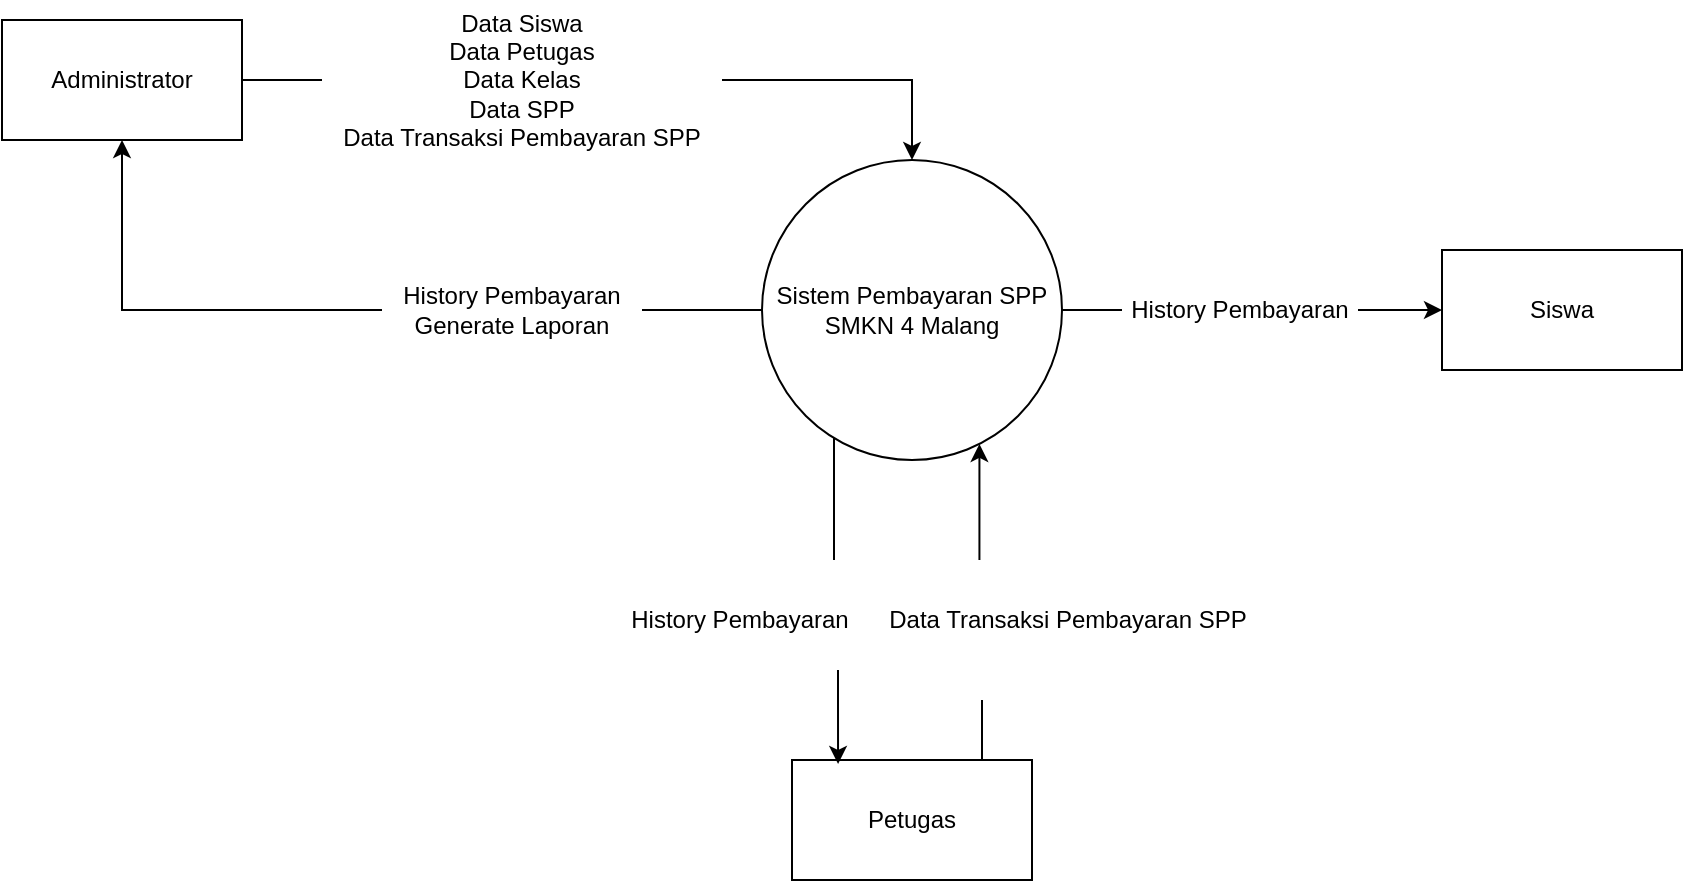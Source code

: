 <mxfile version="21.0.10" type="github" pages="2">
  <diagram name="Page-1" id="aWmGBpmbjGWaQkvG-G19">
    <mxGraphModel dx="839" dy="470" grid="1" gridSize="10" guides="1" tooltips="1" connect="1" arrows="1" fold="1" page="1" pageScale="1" pageWidth="2339" pageHeight="3300" math="0" shadow="0">
      <root>
        <mxCell id="0" />
        <mxCell id="1" parent="0" />
        <mxCell id="6AP-62rjjls2sSM1lPG6-1" value="&lt;div&gt;Administrator&lt;/div&gt;" style="rounded=0;whiteSpace=wrap;html=1;" vertex="1" parent="1">
          <mxGeometry x="10" y="60" width="120" height="60" as="geometry" />
        </mxCell>
        <mxCell id="6AP-62rjjls2sSM1lPG6-2" value="Petugas" style="rounded=0;whiteSpace=wrap;html=1;" vertex="1" parent="1">
          <mxGeometry x="405" y="430" width="120" height="60" as="geometry" />
        </mxCell>
        <mxCell id="6AP-62rjjls2sSM1lPG6-3" value="Siswa" style="rounded=0;whiteSpace=wrap;html=1;" vertex="1" parent="1">
          <mxGeometry x="730" y="175" width="120" height="60" as="geometry" />
        </mxCell>
        <mxCell id="6AP-62rjjls2sSM1lPG6-9" style="edgeStyle=orthogonalEdgeStyle;rounded=0;orthogonalLoop=1;jettySize=auto;html=1;" edge="1" parent="1" source="6AP-62rjjls2sSM1lPG6-10" target="6AP-62rjjls2sSM1lPG6-1">
          <mxGeometry relative="1" as="geometry">
            <Array as="points" />
          </mxGeometry>
        </mxCell>
        <mxCell id="6AP-62rjjls2sSM1lPG6-4" value="&lt;div&gt;Sistem Pembayaran SPP SMKN 4 Malang&lt;br&gt;&lt;/div&gt;" style="ellipse;whiteSpace=wrap;html=1;aspect=fixed;" vertex="1" parent="1">
          <mxGeometry x="390" y="130" width="150" height="150" as="geometry" />
        </mxCell>
        <mxCell id="6AP-62rjjls2sSM1lPG6-15" style="edgeStyle=orthogonalEdgeStyle;rounded=0;orthogonalLoop=1;jettySize=auto;html=1;" edge="1" parent="1" source="6AP-62rjjls2sSM1lPG6-7" target="6AP-62rjjls2sSM1lPG6-4">
          <mxGeometry relative="1" as="geometry">
            <Array as="points">
              <mxPoint x="465" y="90" />
            </Array>
          </mxGeometry>
        </mxCell>
        <mxCell id="6AP-62rjjls2sSM1lPG6-7" value="&lt;div&gt;Data Siswa&lt;/div&gt;&lt;div&gt;Data Petugas&lt;/div&gt;&lt;div&gt;Data Kelas&lt;/div&gt;&lt;div&gt;Data SPP&lt;/div&gt;&lt;div&gt;Data Transaksi Pembayaran SPP&lt;br&gt;&lt;/div&gt;" style="text;html=1;strokeColor=none;fillColor=none;align=center;verticalAlign=middle;whiteSpace=wrap;rounded=0;" vertex="1" parent="1">
          <mxGeometry x="170" y="50" width="200" height="80" as="geometry" />
        </mxCell>
        <mxCell id="6AP-62rjjls2sSM1lPG6-10" value="&lt;div&gt;History Pembayaran&lt;/div&gt;&lt;div&gt;Generate Laporan&lt;br&gt;&lt;/div&gt;" style="text;html=1;strokeColor=none;fillColor=none;align=center;verticalAlign=middle;whiteSpace=wrap;rounded=0;" vertex="1" parent="1">
          <mxGeometry x="200" y="175" width="130" height="60" as="geometry" />
        </mxCell>
        <mxCell id="6AP-62rjjls2sSM1lPG6-16" value="" style="endArrow=none;html=1;rounded=0;" edge="1" parent="1" target="6AP-62rjjls2sSM1lPG6-7">
          <mxGeometry width="50" height="50" relative="1" as="geometry">
            <mxPoint x="130" y="90" as="sourcePoint" />
            <mxPoint x="180" y="40" as="targetPoint" />
          </mxGeometry>
        </mxCell>
        <mxCell id="6AP-62rjjls2sSM1lPG6-17" value="" style="endArrow=none;html=1;rounded=0;exitX=1;exitY=0.5;exitDx=0;exitDy=0;entryX=0;entryY=0.5;entryDx=0;entryDy=0;" edge="1" parent="1" source="6AP-62rjjls2sSM1lPG6-10" target="6AP-62rjjls2sSM1lPG6-4">
          <mxGeometry width="50" height="50" relative="1" as="geometry">
            <mxPoint x="340" y="260" as="sourcePoint" />
            <mxPoint x="380" y="205" as="targetPoint" />
          </mxGeometry>
        </mxCell>
        <mxCell id="6AP-62rjjls2sSM1lPG6-20" style="edgeStyle=orthogonalEdgeStyle;rounded=0;orthogonalLoop=1;jettySize=auto;html=1;" edge="1" parent="1" source="6AP-62rjjls2sSM1lPG6-18" target="6AP-62rjjls2sSM1lPG6-4">
          <mxGeometry relative="1" as="geometry">
            <Array as="points">
              <mxPoint x="500" y="280" />
              <mxPoint x="500" y="280" />
            </Array>
          </mxGeometry>
        </mxCell>
        <mxCell id="6AP-62rjjls2sSM1lPG6-18" value="Data Transaksi Pembayaran SPP" style="text;html=1;strokeColor=none;fillColor=none;align=center;verticalAlign=middle;whiteSpace=wrap;rounded=0;" vertex="1" parent="1">
          <mxGeometry x="448" y="330" width="190" height="60" as="geometry" />
        </mxCell>
        <mxCell id="6AP-62rjjls2sSM1lPG6-19" value="" style="endArrow=none;html=1;rounded=0;" edge="1" parent="1">
          <mxGeometry width="50" height="50" relative="1" as="geometry">
            <mxPoint x="500" y="430" as="sourcePoint" />
            <mxPoint x="500" y="400" as="targetPoint" />
          </mxGeometry>
        </mxCell>
        <mxCell id="6AP-62rjjls2sSM1lPG6-23" style="edgeStyle=orthogonalEdgeStyle;rounded=0;orthogonalLoop=1;jettySize=auto;html=1;entryX=0.192;entryY=0.033;entryDx=0;entryDy=0;entryPerimeter=0;" edge="1" parent="1" source="6AP-62rjjls2sSM1lPG6-21" target="6AP-62rjjls2sSM1lPG6-2">
          <mxGeometry relative="1" as="geometry">
            <Array as="points">
              <mxPoint x="428" y="400" />
              <mxPoint x="428" y="400" />
            </Array>
          </mxGeometry>
        </mxCell>
        <mxCell id="6AP-62rjjls2sSM1lPG6-21" value="History Pembayaran" style="text;html=1;strokeColor=none;fillColor=none;align=center;verticalAlign=middle;whiteSpace=wrap;rounded=0;" vertex="1" parent="1">
          <mxGeometry x="320" y="335" width="118" height="50" as="geometry" />
        </mxCell>
        <mxCell id="6AP-62rjjls2sSM1lPG6-22" value="" style="endArrow=none;html=1;rounded=0;entryX=0.24;entryY=0.927;entryDx=0;entryDy=0;entryPerimeter=0;" edge="1" parent="1" target="6AP-62rjjls2sSM1lPG6-4">
          <mxGeometry width="50" height="50" relative="1" as="geometry">
            <mxPoint x="426" y="330" as="sourcePoint" />
            <mxPoint x="450" y="260" as="targetPoint" />
          </mxGeometry>
        </mxCell>
        <mxCell id="6AP-62rjjls2sSM1lPG6-26" style="edgeStyle=orthogonalEdgeStyle;rounded=0;orthogonalLoop=1;jettySize=auto;html=1;" edge="1" parent="1" source="6AP-62rjjls2sSM1lPG6-24" target="6AP-62rjjls2sSM1lPG6-3">
          <mxGeometry relative="1" as="geometry" />
        </mxCell>
        <mxCell id="6AP-62rjjls2sSM1lPG6-24" value="History Pembayaran" style="text;html=1;strokeColor=none;fillColor=none;align=center;verticalAlign=middle;whiteSpace=wrap;rounded=0;" vertex="1" parent="1">
          <mxGeometry x="570" y="180" width="118" height="50" as="geometry" />
        </mxCell>
        <mxCell id="6AP-62rjjls2sSM1lPG6-25" value="" style="endArrow=none;html=1;rounded=0;exitX=1;exitY=0.5;exitDx=0;exitDy=0;" edge="1" parent="1" source="6AP-62rjjls2sSM1lPG6-4" target="6AP-62rjjls2sSM1lPG6-24">
          <mxGeometry width="50" height="50" relative="1" as="geometry">
            <mxPoint x="540" y="200" as="sourcePoint" />
            <mxPoint x="590" y="150" as="targetPoint" />
          </mxGeometry>
        </mxCell>
      </root>
    </mxGraphModel>
  </diagram>
  <diagram id="t6eG7g4cFSrtYhYnETes" name="Page-2">
    <mxGraphModel dx="919" dy="409" grid="1" gridSize="10" guides="1" tooltips="1" connect="1" arrows="1" fold="1" page="1" pageScale="1" pageWidth="2339" pageHeight="3300" math="0" shadow="0">
      <root>
        <mxCell id="0" />
        <mxCell id="1" parent="0" />
        <mxCell id="2hmC2ToUmOISbQ1MouHi-23" style="edgeStyle=orthogonalEdgeStyle;rounded=0;orthogonalLoop=1;jettySize=auto;html=1;" edge="1" parent="1" source="2hmC2ToUmOISbQ1MouHi-1">
          <mxGeometry relative="1" as="geometry">
            <mxPoint x="520" y="120" as="targetPoint" />
            <Array as="points">
              <mxPoint x="440" y="120" />
              <mxPoint x="440" y="120" />
            </Array>
          </mxGeometry>
        </mxCell>
        <mxCell id="2hmC2ToUmOISbQ1MouHi-25" value="Data Login" style="edgeLabel;html=1;align=center;verticalAlign=middle;resizable=0;points=[];" vertex="1" connectable="0" parent="2hmC2ToUmOISbQ1MouHi-23">
          <mxGeometry x="-0.231" y="1" relative="1" as="geometry">
            <mxPoint x="22" as="offset" />
          </mxGeometry>
        </mxCell>
        <mxCell id="2hmC2ToUmOISbQ1MouHi-1" value="&lt;div&gt;1&lt;/div&gt;&lt;div&gt;Login&lt;br&gt;&lt;/div&gt;" style="ellipse;whiteSpace=wrap;html=1;aspect=fixed;" vertex="1" parent="1">
          <mxGeometry x="320" y="50" width="80" height="80" as="geometry" />
        </mxCell>
        <mxCell id="2hmC2ToUmOISbQ1MouHi-39" style="edgeStyle=orthogonalEdgeStyle;rounded=0;orthogonalLoop=1;jettySize=auto;html=1;" edge="1" parent="1" source="2hmC2ToUmOISbQ1MouHi-2" target="2hmC2ToUmOISbQ1MouHi-38">
          <mxGeometry relative="1" as="geometry" />
        </mxCell>
        <mxCell id="2hmC2ToUmOISbQ1MouHi-40" value="Data Siswa" style="edgeLabel;html=1;align=center;verticalAlign=middle;resizable=0;points=[];" vertex="1" connectable="0" parent="2hmC2ToUmOISbQ1MouHi-39">
          <mxGeometry x="-0.381" relative="1" as="geometry">
            <mxPoint x="21" as="offset" />
          </mxGeometry>
        </mxCell>
        <mxCell id="2hmC2ToUmOISbQ1MouHi-2" value="&lt;div&gt;3&lt;br&gt;&lt;/div&gt;&lt;div&gt;Data Siswa&lt;br&gt;&lt;/div&gt;" style="ellipse;whiteSpace=wrap;html=1;aspect=fixed;" vertex="1" parent="1">
          <mxGeometry x="320" y="290" width="80" height="80" as="geometry" />
        </mxCell>
        <mxCell id="2hmC2ToUmOISbQ1MouHi-30" style="edgeStyle=orthogonalEdgeStyle;rounded=0;orthogonalLoop=1;jettySize=auto;html=1;" edge="1" parent="1" source="2hmC2ToUmOISbQ1MouHi-3">
          <mxGeometry relative="1" as="geometry">
            <mxPoint x="520" y="210" as="targetPoint" />
            <Array as="points">
              <mxPoint x="450" y="210" />
              <mxPoint x="450" y="210" />
            </Array>
          </mxGeometry>
        </mxCell>
        <mxCell id="2hmC2ToUmOISbQ1MouHi-31" value="Data Kelas" style="edgeLabel;html=1;align=center;verticalAlign=middle;resizable=0;points=[];" vertex="1" connectable="0" parent="2hmC2ToUmOISbQ1MouHi-30">
          <mxGeometry x="-0.338" y="-2" relative="1" as="geometry">
            <mxPoint x="20" y="-2" as="offset" />
          </mxGeometry>
        </mxCell>
        <mxCell id="2hmC2ToUmOISbQ1MouHi-3" value="&lt;div&gt;2&lt;/div&gt;&lt;div&gt;Data Kelas&lt;br&gt;&lt;/div&gt;" style="ellipse;whiteSpace=wrap;html=1;aspect=fixed;" vertex="1" parent="1">
          <mxGeometry x="320" y="170" width="80" height="80" as="geometry" />
        </mxCell>
        <mxCell id="2hmC2ToUmOISbQ1MouHi-59" style="edgeStyle=orthogonalEdgeStyle;rounded=0;orthogonalLoop=1;jettySize=auto;html=1;" edge="1" parent="1" source="2hmC2ToUmOISbQ1MouHi-4">
          <mxGeometry relative="1" as="geometry">
            <mxPoint x="520" y="570" as="targetPoint" />
            <Array as="points">
              <mxPoint x="450" y="570" />
              <mxPoint x="450" y="570" />
            </Array>
          </mxGeometry>
        </mxCell>
        <mxCell id="2hmC2ToUmOISbQ1MouHi-60" value="Data SPP" style="edgeLabel;html=1;align=center;verticalAlign=middle;resizable=0;points=[];" vertex="1" connectable="0" parent="2hmC2ToUmOISbQ1MouHi-59">
          <mxGeometry x="-0.186" relative="1" as="geometry">
            <mxPoint x="11" as="offset" />
          </mxGeometry>
        </mxCell>
        <mxCell id="2hmC2ToUmOISbQ1MouHi-4" value="&lt;div&gt;5&lt;br&gt;&lt;/div&gt;&lt;div&gt;Data SPP&lt;br&gt;&lt;/div&gt;" style="ellipse;whiteSpace=wrap;html=1;aspect=fixed;" vertex="1" parent="1">
          <mxGeometry x="320" y="530" width="80" height="80" as="geometry" />
        </mxCell>
        <mxCell id="2hmC2ToUmOISbQ1MouHi-44" style="edgeStyle=orthogonalEdgeStyle;rounded=0;orthogonalLoop=1;jettySize=auto;html=1;" edge="1" parent="1" source="2hmC2ToUmOISbQ1MouHi-5" target="2hmC2ToUmOISbQ1MouHi-43">
          <mxGeometry relative="1" as="geometry" />
        </mxCell>
        <mxCell id="2hmC2ToUmOISbQ1MouHi-45" value="Data Petugas" style="edgeLabel;html=1;align=center;verticalAlign=middle;resizable=0;points=[];" vertex="1" connectable="0" parent="2hmC2ToUmOISbQ1MouHi-44">
          <mxGeometry x="-0.182" y="2" relative="1" as="geometry">
            <mxPoint x="10" as="offset" />
          </mxGeometry>
        </mxCell>
        <mxCell id="2hmC2ToUmOISbQ1MouHi-5" value="&lt;div&gt;4&lt;br&gt;&lt;/div&gt;&lt;div&gt;Data Petugas&lt;br&gt;&lt;/div&gt;" style="ellipse;whiteSpace=wrap;html=1;aspect=fixed;" vertex="1" parent="1">
          <mxGeometry x="320" y="410" width="80" height="80" as="geometry" />
        </mxCell>
        <mxCell id="2hmC2ToUmOISbQ1MouHi-64" style="edgeStyle=orthogonalEdgeStyle;rounded=0;orthogonalLoop=1;jettySize=auto;html=1;" edge="1" parent="1" source="2hmC2ToUmOISbQ1MouHi-6" target="2hmC2ToUmOISbQ1MouHi-63">
          <mxGeometry relative="1" as="geometry" />
        </mxCell>
        <mxCell id="2hmC2ToUmOISbQ1MouHi-65" value="Data Pembayaran" style="edgeLabel;html=1;align=center;verticalAlign=middle;resizable=0;points=[];" vertex="1" connectable="0" parent="2hmC2ToUmOISbQ1MouHi-64">
          <mxGeometry x="-0.258" y="-2" relative="1" as="geometry">
            <mxPoint x="9" y="-2" as="offset" />
          </mxGeometry>
        </mxCell>
        <mxCell id="2hmC2ToUmOISbQ1MouHi-88" style="edgeStyle=orthogonalEdgeStyle;rounded=0;orthogonalLoop=1;jettySize=auto;html=1;" edge="1" parent="1" source="2hmC2ToUmOISbQ1MouHi-6">
          <mxGeometry relative="1" as="geometry">
            <mxPoint x="70" y="120" as="targetPoint" />
            <Array as="points">
              <mxPoint x="70" y="670" />
            </Array>
          </mxGeometry>
        </mxCell>
        <mxCell id="2hmC2ToUmOISbQ1MouHi-89" value="History Pembayaran" style="edgeLabel;html=1;align=center;verticalAlign=middle;resizable=0;points=[];" vertex="1" connectable="0" parent="2hmC2ToUmOISbQ1MouHi-88">
          <mxGeometry x="-0.661" y="-1" relative="1" as="geometry">
            <mxPoint as="offset" />
          </mxGeometry>
        </mxCell>
        <mxCell id="2hmC2ToUmOISbQ1MouHi-90" style="edgeStyle=orthogonalEdgeStyle;rounded=0;orthogonalLoop=1;jettySize=auto;html=1;entryX=1;entryY=0.75;entryDx=0;entryDy=0;" edge="1" parent="1" source="2hmC2ToUmOISbQ1MouHi-6" target="2hmC2ToUmOISbQ1MouHi-10">
          <mxGeometry relative="1" as="geometry">
            <Array as="points">
              <mxPoint x="350" y="822" />
            </Array>
          </mxGeometry>
        </mxCell>
        <mxCell id="2hmC2ToUmOISbQ1MouHi-91" value="History Pembayaran" style="edgeLabel;html=1;align=center;verticalAlign=middle;resizable=0;points=[];" vertex="1" connectable="0" parent="2hmC2ToUmOISbQ1MouHi-90">
          <mxGeometry x="-0.118" y="-1" relative="1" as="geometry">
            <mxPoint x="-18" as="offset" />
          </mxGeometry>
        </mxCell>
        <mxCell id="2hmC2ToUmOISbQ1MouHi-92" style="edgeStyle=orthogonalEdgeStyle;rounded=0;orthogonalLoop=1;jettySize=auto;html=1;entryX=0;entryY=0.5;entryDx=0;entryDy=0;" edge="1" parent="1" source="2hmC2ToUmOISbQ1MouHi-6" target="2hmC2ToUmOISbQ1MouHi-11">
          <mxGeometry relative="1" as="geometry">
            <Array as="points">
              <mxPoint x="370" y="810" />
            </Array>
          </mxGeometry>
        </mxCell>
        <mxCell id="2hmC2ToUmOISbQ1MouHi-93" value="History Pembayaran" style="edgeLabel;html=1;align=center;verticalAlign=middle;resizable=0;points=[];" vertex="1" connectable="0" parent="2hmC2ToUmOISbQ1MouHi-92">
          <mxGeometry x="0.408" y="-1" relative="1" as="geometry">
            <mxPoint as="offset" />
          </mxGeometry>
        </mxCell>
        <mxCell id="2hmC2ToUmOISbQ1MouHi-94" style="edgeStyle=orthogonalEdgeStyle;rounded=0;orthogonalLoop=1;jettySize=auto;html=1;entryX=0.75;entryY=1;entryDx=0;entryDy=0;" edge="1" parent="1" source="2hmC2ToUmOISbQ1MouHi-6" target="2hmC2ToUmOISbQ1MouHi-10">
          <mxGeometry relative="1" as="geometry">
            <Array as="points">
              <mxPoint x="360" y="855" />
              <mxPoint x="98" y="855" />
            </Array>
          </mxGeometry>
        </mxCell>
        <mxCell id="2hmC2ToUmOISbQ1MouHi-95" value="Generate Laporan" style="edgeLabel;html=1;align=center;verticalAlign=middle;resizable=0;points=[];" vertex="1" connectable="0" parent="2hmC2ToUmOISbQ1MouHi-94">
          <mxGeometry x="0.146" y="-3" relative="1" as="geometry">
            <mxPoint as="offset" />
          </mxGeometry>
        </mxCell>
        <mxCell id="2hmC2ToUmOISbQ1MouHi-6" value="&lt;div&gt;6&lt;br&gt;&lt;/div&gt;&lt;div&gt;Data Pembayaran&lt;br&gt;&lt;/div&gt;" style="ellipse;whiteSpace=wrap;html=1;aspect=fixed;" vertex="1" parent="1">
          <mxGeometry x="320" y="650" width="80" height="80" as="geometry" />
        </mxCell>
        <mxCell id="2hmC2ToUmOISbQ1MouHi-12" style="edgeStyle=orthogonalEdgeStyle;rounded=0;orthogonalLoop=1;jettySize=auto;html=1;entryX=0;entryY=0.5;entryDx=0;entryDy=0;" edge="1" parent="1" source="2hmC2ToUmOISbQ1MouHi-9" target="2hmC2ToUmOISbQ1MouHi-1">
          <mxGeometry relative="1" as="geometry" />
        </mxCell>
        <mxCell id="2hmC2ToUmOISbQ1MouHi-17" value="Data Administrator" style="edgeLabel;html=1;align=center;verticalAlign=middle;resizable=0;points=[];" vertex="1" connectable="0" parent="2hmC2ToUmOISbQ1MouHi-12">
          <mxGeometry x="0.204" y="2" relative="1" as="geometry">
            <mxPoint as="offset" />
          </mxGeometry>
        </mxCell>
        <mxCell id="2hmC2ToUmOISbQ1MouHi-16" style="edgeStyle=orthogonalEdgeStyle;rounded=0;orthogonalLoop=1;jettySize=auto;html=1;entryX=0;entryY=0.5;entryDx=0;entryDy=0;" edge="1" parent="1" source="2hmC2ToUmOISbQ1MouHi-9" target="2hmC2ToUmOISbQ1MouHi-3">
          <mxGeometry relative="1" as="geometry">
            <Array as="points">
              <mxPoint x="190" y="100" />
              <mxPoint x="190" y="210" />
            </Array>
          </mxGeometry>
        </mxCell>
        <mxCell id="2hmC2ToUmOISbQ1MouHi-26" value="Data Kelas" style="edgeLabel;html=1;align=center;verticalAlign=middle;resizable=0;points=[];" vertex="1" connectable="0" parent="2hmC2ToUmOISbQ1MouHi-16">
          <mxGeometry x="0.308" relative="1" as="geometry">
            <mxPoint x="27" as="offset" />
          </mxGeometry>
        </mxCell>
        <mxCell id="2hmC2ToUmOISbQ1MouHi-32" style="edgeStyle=orthogonalEdgeStyle;rounded=0;orthogonalLoop=1;jettySize=auto;html=1;" edge="1" parent="1" source="2hmC2ToUmOISbQ1MouHi-9" target="2hmC2ToUmOISbQ1MouHi-2">
          <mxGeometry relative="1" as="geometry">
            <Array as="points">
              <mxPoint x="160" y="110" />
              <mxPoint x="160" y="330" />
            </Array>
          </mxGeometry>
        </mxCell>
        <mxCell id="2hmC2ToUmOISbQ1MouHi-35" value="Data Siswa" style="edgeLabel;html=1;align=center;verticalAlign=middle;resizable=0;points=[];" vertex="1" connectable="0" parent="2hmC2ToUmOISbQ1MouHi-32">
          <mxGeometry x="0.709" y="-3" relative="1" as="geometry">
            <mxPoint x="-19" y="-3" as="offset" />
          </mxGeometry>
        </mxCell>
        <mxCell id="2hmC2ToUmOISbQ1MouHi-71" style="edgeStyle=orthogonalEdgeStyle;rounded=0;orthogonalLoop=1;jettySize=auto;html=1;entryX=0;entryY=0.5;entryDx=0;entryDy=0;" edge="1" parent="1" source="2hmC2ToUmOISbQ1MouHi-9" target="2hmC2ToUmOISbQ1MouHi-5">
          <mxGeometry relative="1" as="geometry">
            <Array as="points">
              <mxPoint x="100" y="450" />
            </Array>
          </mxGeometry>
        </mxCell>
        <mxCell id="2hmC2ToUmOISbQ1MouHi-72" value="Data Petugas" style="edgeLabel;html=1;align=center;verticalAlign=middle;resizable=0;points=[];" vertex="1" connectable="0" parent="2hmC2ToUmOISbQ1MouHi-71">
          <mxGeometry x="0.65" y="2" relative="1" as="geometry">
            <mxPoint x="11" as="offset" />
          </mxGeometry>
        </mxCell>
        <mxCell id="2hmC2ToUmOISbQ1MouHi-73" style="edgeStyle=orthogonalEdgeStyle;rounded=0;orthogonalLoop=1;jettySize=auto;html=1;entryX=0;entryY=0.5;entryDx=0;entryDy=0;" edge="1" parent="1" source="2hmC2ToUmOISbQ1MouHi-9" target="2hmC2ToUmOISbQ1MouHi-4">
          <mxGeometry relative="1" as="geometry">
            <Array as="points">
              <mxPoint x="80" y="570" />
            </Array>
          </mxGeometry>
        </mxCell>
        <mxCell id="2hmC2ToUmOISbQ1MouHi-74" value="Data SPP" style="edgeLabel;html=1;align=center;verticalAlign=middle;resizable=0;points=[];" vertex="1" connectable="0" parent="2hmC2ToUmOISbQ1MouHi-73">
          <mxGeometry x="0.748" y="1" relative="1" as="geometry">
            <mxPoint as="offset" />
          </mxGeometry>
        </mxCell>
        <mxCell id="2hmC2ToUmOISbQ1MouHi-75" style="edgeStyle=orthogonalEdgeStyle;rounded=0;orthogonalLoop=1;jettySize=auto;html=1;entryX=0;entryY=0.5;entryDx=0;entryDy=0;" edge="1" parent="1" source="2hmC2ToUmOISbQ1MouHi-9" target="2hmC2ToUmOISbQ1MouHi-6">
          <mxGeometry relative="1" as="geometry">
            <Array as="points">
              <mxPoint x="60" y="690" />
            </Array>
          </mxGeometry>
        </mxCell>
        <mxCell id="2hmC2ToUmOISbQ1MouHi-77" value="Data Pembayaran" style="edgeLabel;html=1;align=center;verticalAlign=middle;resizable=0;points=[];" vertex="1" connectable="0" parent="2hmC2ToUmOISbQ1MouHi-75">
          <mxGeometry x="0.765" y="2" relative="1" as="geometry">
            <mxPoint y="2" as="offset" />
          </mxGeometry>
        </mxCell>
        <mxCell id="2hmC2ToUmOISbQ1MouHi-9" value="Administrator" style="rounded=0;whiteSpace=wrap;html=1;" vertex="1" parent="1">
          <mxGeometry x="30" y="65" width="90" height="50" as="geometry" />
        </mxCell>
        <mxCell id="2hmC2ToUmOISbQ1MouHi-78" style="edgeStyle=orthogonalEdgeStyle;rounded=0;orthogonalLoop=1;jettySize=auto;html=1;entryX=0.5;entryY=0;entryDx=0;entryDy=0;" edge="1" parent="1" source="2hmC2ToUmOISbQ1MouHi-10" target="2hmC2ToUmOISbQ1MouHi-1">
          <mxGeometry relative="1" as="geometry">
            <Array as="points">
              <mxPoint x="20" y="810" />
              <mxPoint x="20" y="30" />
              <mxPoint x="360" y="30" />
            </Array>
          </mxGeometry>
        </mxCell>
        <mxCell id="2hmC2ToUmOISbQ1MouHi-79" value="Data Petugas" style="edgeLabel;html=1;align=center;verticalAlign=middle;resizable=0;points=[];" vertex="1" connectable="0" parent="2hmC2ToUmOISbQ1MouHi-78">
          <mxGeometry x="0.686" y="3" relative="1" as="geometry">
            <mxPoint as="offset" />
          </mxGeometry>
        </mxCell>
        <mxCell id="2hmC2ToUmOISbQ1MouHi-80" style="edgeStyle=orthogonalEdgeStyle;rounded=0;orthogonalLoop=1;jettySize=auto;html=1;entryX=0;entryY=0.625;entryDx=0;entryDy=0;entryPerimeter=0;" edge="1" parent="1" source="2hmC2ToUmOISbQ1MouHi-10" target="2hmC2ToUmOISbQ1MouHi-6">
          <mxGeometry relative="1" as="geometry" />
        </mxCell>
        <mxCell id="2hmC2ToUmOISbQ1MouHi-81" value="Data Pembayaran" style="edgeLabel;html=1;align=center;verticalAlign=middle;resizable=0;points=[];" vertex="1" connectable="0" parent="2hmC2ToUmOISbQ1MouHi-80">
          <mxGeometry x="-0.758" y="2" relative="1" as="geometry">
            <mxPoint x="63" y="-38" as="offset" />
          </mxGeometry>
        </mxCell>
        <mxCell id="2hmC2ToUmOISbQ1MouHi-10" value="Petugas" style="rounded=0;whiteSpace=wrap;html=1;" vertex="1" parent="1">
          <mxGeometry x="30" y="785" width="90" height="50" as="geometry" />
        </mxCell>
        <mxCell id="2hmC2ToUmOISbQ1MouHi-13" style="edgeStyle=orthogonalEdgeStyle;rounded=0;orthogonalLoop=1;jettySize=auto;html=1;entryX=1;entryY=0.5;entryDx=0;entryDy=0;" edge="1" parent="1" source="2hmC2ToUmOISbQ1MouHi-11" target="2hmC2ToUmOISbQ1MouHi-1">
          <mxGeometry relative="1" as="geometry">
            <Array as="points">
              <mxPoint x="765" y="90" />
            </Array>
          </mxGeometry>
        </mxCell>
        <mxCell id="2hmC2ToUmOISbQ1MouHi-15" value="Data Siswa" style="edgeLabel;html=1;align=center;verticalAlign=middle;resizable=0;points=[];" vertex="1" connectable="0" parent="2hmC2ToUmOISbQ1MouHi-13">
          <mxGeometry x="-0.376" y="-2" relative="1" as="geometry">
            <mxPoint as="offset" />
          </mxGeometry>
        </mxCell>
        <mxCell id="2hmC2ToUmOISbQ1MouHi-11" value="Siswa" style="rounded=0;whiteSpace=wrap;html=1;" vertex="1" parent="1">
          <mxGeometry x="710" y="785" width="90" height="50" as="geometry" />
        </mxCell>
        <mxCell id="2hmC2ToUmOISbQ1MouHi-21" value="" style="endArrow=none;html=1;rounded=0;" edge="1" parent="1">
          <mxGeometry width="50" height="50" relative="1" as="geometry">
            <mxPoint x="530" y="100" as="sourcePoint" />
            <mxPoint x="600" y="100" as="targetPoint" />
          </mxGeometry>
        </mxCell>
        <mxCell id="2hmC2ToUmOISbQ1MouHi-22" value="" style="endArrow=none;html=1;rounded=0;" edge="1" parent="1">
          <mxGeometry width="50" height="50" relative="1" as="geometry">
            <mxPoint x="530" y="130" as="sourcePoint" />
            <mxPoint x="600" y="130" as="targetPoint" />
          </mxGeometry>
        </mxCell>
        <mxCell id="2hmC2ToUmOISbQ1MouHi-24" value="Tb. users" style="text;html=1;align=center;verticalAlign=middle;resizable=0;points=[];autosize=1;strokeColor=none;fillColor=none;" vertex="1" parent="1">
          <mxGeometry x="530" y="100" width="80" height="30" as="geometry" />
        </mxCell>
        <mxCell id="2hmC2ToUmOISbQ1MouHi-27" value="" style="endArrow=none;html=1;rounded=0;" edge="1" parent="1">
          <mxGeometry width="50" height="50" relative="1" as="geometry">
            <mxPoint x="530" y="194.57" as="sourcePoint" />
            <mxPoint x="600" y="194.57" as="targetPoint" />
          </mxGeometry>
        </mxCell>
        <mxCell id="2hmC2ToUmOISbQ1MouHi-28" value="" style="endArrow=none;html=1;rounded=0;" edge="1" parent="1">
          <mxGeometry width="50" height="50" relative="1" as="geometry">
            <mxPoint x="530" y="224.57" as="sourcePoint" />
            <mxPoint x="600" y="224.57" as="targetPoint" />
          </mxGeometry>
        </mxCell>
        <mxCell id="2hmC2ToUmOISbQ1MouHi-33" style="edgeStyle=orthogonalEdgeStyle;rounded=0;orthogonalLoop=1;jettySize=auto;html=1;" edge="1" parent="1" source="2hmC2ToUmOISbQ1MouHi-29" target="2hmC2ToUmOISbQ1MouHi-2">
          <mxGeometry relative="1" as="geometry">
            <Array as="points">
              <mxPoint x="570" y="270" />
              <mxPoint x="360" y="270" />
            </Array>
          </mxGeometry>
        </mxCell>
        <mxCell id="2hmC2ToUmOISbQ1MouHi-34" value="Data Kelas" style="edgeLabel;html=1;align=center;verticalAlign=middle;resizable=0;points=[];" vertex="1" connectable="0" parent="2hmC2ToUmOISbQ1MouHi-33">
          <mxGeometry x="-0.128" relative="1" as="geometry">
            <mxPoint x="-36" as="offset" />
          </mxGeometry>
        </mxCell>
        <mxCell id="2hmC2ToUmOISbQ1MouHi-29" value="Tb. kelas" style="text;html=1;align=center;verticalAlign=middle;resizable=0;points=[];autosize=1;strokeColor=none;fillColor=none;" vertex="1" parent="1">
          <mxGeometry x="535" y="194.57" width="70" height="30" as="geometry" />
        </mxCell>
        <mxCell id="2hmC2ToUmOISbQ1MouHi-36" value="" style="endArrow=none;html=1;rounded=0;" edge="1" parent="1">
          <mxGeometry width="50" height="50" relative="1" as="geometry">
            <mxPoint x="525" y="314.57" as="sourcePoint" />
            <mxPoint x="595" y="314.57" as="targetPoint" />
          </mxGeometry>
        </mxCell>
        <mxCell id="2hmC2ToUmOISbQ1MouHi-37" value="" style="endArrow=none;html=1;rounded=0;" edge="1" parent="1">
          <mxGeometry width="50" height="50" relative="1" as="geometry">
            <mxPoint x="525" y="344.57" as="sourcePoint" />
            <mxPoint x="595" y="344.57" as="targetPoint" />
          </mxGeometry>
        </mxCell>
        <mxCell id="2hmC2ToUmOISbQ1MouHi-38" value="Tb. siswa" style="text;html=1;align=center;verticalAlign=middle;resizable=0;points=[];autosize=1;strokeColor=none;fillColor=none;" vertex="1" parent="1">
          <mxGeometry x="525" y="314.57" width="80" height="30" as="geometry" />
        </mxCell>
        <mxCell id="2hmC2ToUmOISbQ1MouHi-41" value="" style="endArrow=none;html=1;rounded=0;" edge="1" parent="1">
          <mxGeometry width="50" height="50" relative="1" as="geometry">
            <mxPoint x="525" y="434.57" as="sourcePoint" />
            <mxPoint x="595" y="434.57" as="targetPoint" />
          </mxGeometry>
        </mxCell>
        <mxCell id="2hmC2ToUmOISbQ1MouHi-42" value="" style="endArrow=none;html=1;rounded=0;" edge="1" parent="1">
          <mxGeometry width="50" height="50" relative="1" as="geometry">
            <mxPoint x="525" y="464.57" as="sourcePoint" />
            <mxPoint x="595" y="464.57" as="targetPoint" />
          </mxGeometry>
        </mxCell>
        <mxCell id="2hmC2ToUmOISbQ1MouHi-43" value="Tb. petugas" style="text;html=1;align=center;verticalAlign=middle;resizable=0;points=[];autosize=1;strokeColor=none;fillColor=none;" vertex="1" parent="1">
          <mxGeometry x="520" y="434.57" width="90" height="30" as="geometry" />
        </mxCell>
        <mxCell id="2hmC2ToUmOISbQ1MouHi-56" value="" style="endArrow=none;html=1;rounded=0;" edge="1" parent="1">
          <mxGeometry width="50" height="50" relative="1" as="geometry">
            <mxPoint x="525" y="554.57" as="sourcePoint" />
            <mxPoint x="595" y="554.57" as="targetPoint" />
          </mxGeometry>
        </mxCell>
        <mxCell id="2hmC2ToUmOISbQ1MouHi-57" value="" style="endArrow=none;html=1;rounded=0;" edge="1" parent="1">
          <mxGeometry width="50" height="50" relative="1" as="geometry">
            <mxPoint x="525" y="584.57" as="sourcePoint" />
            <mxPoint x="595" y="584.57" as="targetPoint" />
          </mxGeometry>
        </mxCell>
        <mxCell id="2hmC2ToUmOISbQ1MouHi-82" style="edgeStyle=orthogonalEdgeStyle;rounded=0;orthogonalLoop=1;jettySize=auto;html=1;" edge="1" parent="1" source="2hmC2ToUmOISbQ1MouHi-58" target="2hmC2ToUmOISbQ1MouHi-6">
          <mxGeometry relative="1" as="geometry">
            <Array as="points">
              <mxPoint x="565" y="630" />
              <mxPoint x="360" y="630" />
            </Array>
          </mxGeometry>
        </mxCell>
        <mxCell id="2hmC2ToUmOISbQ1MouHi-83" value="Data SPP" style="edgeLabel;html=1;align=center;verticalAlign=middle;resizable=0;points=[];" vertex="1" connectable="0" parent="2hmC2ToUmOISbQ1MouHi-82">
          <mxGeometry x="-0.129" y="-1" relative="1" as="geometry">
            <mxPoint x="-23" as="offset" />
          </mxGeometry>
        </mxCell>
        <mxCell id="2hmC2ToUmOISbQ1MouHi-58" value="Tb. spp" style="text;html=1;align=center;verticalAlign=middle;resizable=0;points=[];autosize=1;strokeColor=none;fillColor=none;" vertex="1" parent="1">
          <mxGeometry x="535" y="554.57" width="60" height="30" as="geometry" />
        </mxCell>
        <mxCell id="2hmC2ToUmOISbQ1MouHi-61" value="" style="endArrow=none;html=1;rounded=0;" edge="1" parent="1">
          <mxGeometry width="50" height="50" relative="1" as="geometry">
            <mxPoint x="525" y="674.57" as="sourcePoint" />
            <mxPoint x="595" y="674.57" as="targetPoint" />
          </mxGeometry>
        </mxCell>
        <mxCell id="2hmC2ToUmOISbQ1MouHi-62" value="" style="endArrow=none;html=1;rounded=0;" edge="1" parent="1">
          <mxGeometry width="50" height="50" relative="1" as="geometry">
            <mxPoint x="525" y="704.57" as="sourcePoint" />
            <mxPoint x="595" y="704.57" as="targetPoint" />
          </mxGeometry>
        </mxCell>
        <mxCell id="2hmC2ToUmOISbQ1MouHi-63" value="Tb. pembayaran" style="text;html=1;align=center;verticalAlign=middle;resizable=0;points=[];autosize=1;strokeColor=none;fillColor=none;" vertex="1" parent="1">
          <mxGeometry x="510" y="674.57" width="110" height="30" as="geometry" />
        </mxCell>
      </root>
    </mxGraphModel>
  </diagram>
</mxfile>
